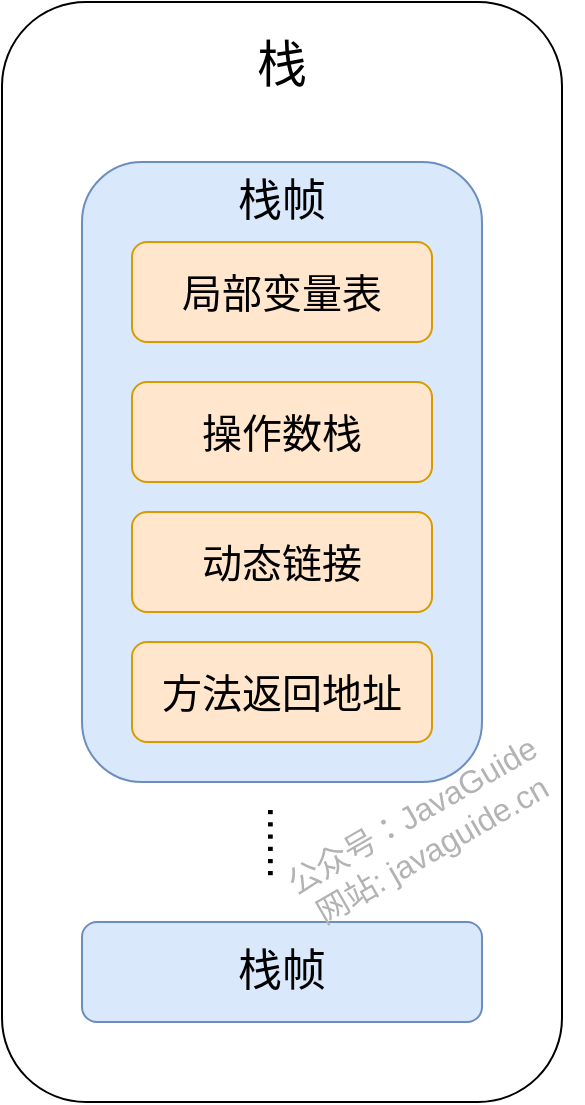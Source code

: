 <mxfile version="13.4.5" type="device"><diagram id="vISw4Omdv4bcsCCqeicN" name="Page-1"><mxGraphModel dx="1106" dy="997" grid="1" gridSize="10" guides="1" tooltips="1" connect="1" arrows="1" fold="1" page="1" pageScale="1" pageWidth="827" pageHeight="1169" math="0" shadow="0"><root><mxCell id="0"/><mxCell id="1" parent="0"/><mxCell id="EQkVSaYsnmeruk4lbSbY-1" value="" style="rounded=1;whiteSpace=wrap;html=1;sketch=0;fontSize=20;shadow=0;glass=0;" parent="1" vertex="1"><mxGeometry x="180" y="190" width="280" height="550" as="geometry"/></mxCell><mxCell id="EQkVSaYsnmeruk4lbSbY-3" value="栈" style="text;html=1;strokeColor=none;fillColor=none;align=center;verticalAlign=middle;whiteSpace=wrap;rounded=0;fontSize=25;sketch=0;" parent="1" vertex="1"><mxGeometry x="180" y="210" width="280" height="20" as="geometry"/></mxCell><mxCell id="EQkVSaYsnmeruk4lbSbY-4" value="" style="rounded=1;whiteSpace=wrap;html=1;fillColor=#dae8fc;strokeColor=#6c8ebf;sketch=0;fontSize=20;" parent="1" vertex="1"><mxGeometry x="220" y="270" width="200" height="310" as="geometry"/></mxCell><mxCell id="EQkVSaYsnmeruk4lbSbY-6" value="栈帧" style="text;html=1;strokeColor=none;fillColor=none;align=center;verticalAlign=middle;whiteSpace=wrap;rounded=0;fontSize=22;sketch=0;" parent="1" vertex="1"><mxGeometry x="180" y="280" width="280" height="20" as="geometry"/></mxCell><mxCell id="EQkVSaYsnmeruk4lbSbY-7" value="局部变量表" style="rounded=1;whiteSpace=wrap;html=1;fillColor=#ffe6cc;strokeColor=#d79b00;sketch=0;fontSize=20;" parent="1" vertex="1"><mxGeometry x="245" y="310" width="150" height="50" as="geometry"/></mxCell><mxCell id="EQkVSaYsnmeruk4lbSbY-8" value="操作数栈" style="rounded=1;whiteSpace=wrap;html=1;fillColor=#ffe6cc;strokeColor=#d79b00;sketch=0;fontSize=20;" parent="1" vertex="1"><mxGeometry x="245" y="380" width="150" height="50" as="geometry"/></mxCell><mxCell id="EQkVSaYsnmeruk4lbSbY-9" value="动态链接" style="rounded=1;whiteSpace=wrap;html=1;fillColor=#ffe6cc;strokeColor=#d79b00;sketch=0;fontSize=20;" parent="1" vertex="1"><mxGeometry x="245" y="445" width="150" height="50" as="geometry"/></mxCell><mxCell id="EQkVSaYsnmeruk4lbSbY-10" value="方法返回地址" style="rounded=1;whiteSpace=wrap;html=1;fillColor=#ffe6cc;strokeColor=#d79b00;sketch=0;fontSize=20;" parent="1" vertex="1"><mxGeometry x="245" y="510" width="150" height="50" as="geometry"/></mxCell><mxCell id="EQkVSaYsnmeruk4lbSbY-11" value="&lt;span style=&quot;font-size: 22px&quot;&gt;栈帧&lt;/span&gt;" style="rounded=1;whiteSpace=wrap;html=1;fillColor=#dae8fc;strokeColor=#6c8ebf;sketch=0;fontSize=20;" parent="1" vertex="1"><mxGeometry x="220" y="650" width="200" height="50" as="geometry"/></mxCell><mxCell id="2" value="&lt;div&gt;&lt;span&gt;......&lt;/span&gt;&lt;/div&gt;" style="text;html=1;align=left;verticalAlign=middle;resizable=0;points=[];autosize=1;fontSize=22;rotation=90;direction=south;sketch=0;" parent="1" vertex="1"><mxGeometry x="295" y="600" width="50" height="30" as="geometry"/></mxCell><mxCell id="EQkVSaYsnmeruk4lbSbY-13" value="公众号：JavaGuide&lt;br style=&quot;font-size: 16px&quot;&gt;网站: javaguide.cn" style="text;html=1;strokeColor=none;fillColor=none;align=center;verticalAlign=middle;whiteSpace=wrap;rounded=0;labelBackgroundColor=none;fontSize=16;fontColor=#B3B3B3;rotation=-30;sketch=0;" parent="1" vertex="1"><mxGeometry x="300" y="600" width="180" height="10" as="geometry"/></mxCell></root></mxGraphModel></diagram></mxfile>